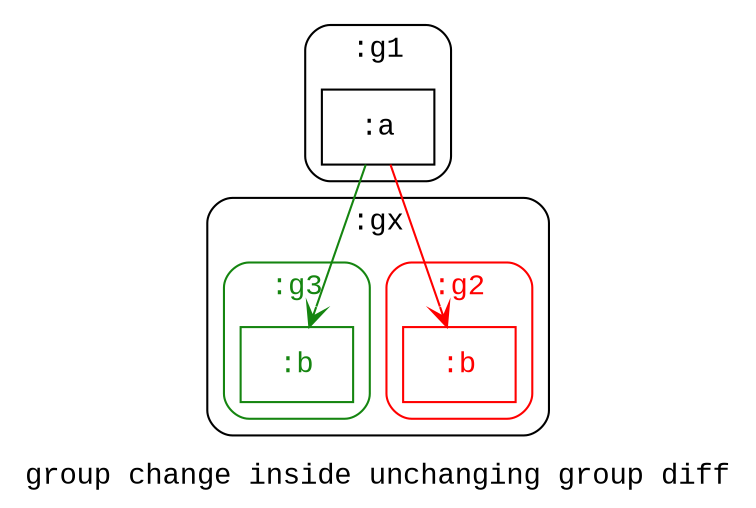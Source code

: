 digraph D {
    tooltip="group change inside unchanging group diff";
    label="group change inside unchanging group diff";
    bgcolor="#ffffff";
    fontcolor="#000000";
    fontname="Courier New";
    
    subgraph cluster_node1 { /* :g1 */
        label=":g1";
        style="rounded";
        fontname="Courier New";
        color="#000000";
        fontcolor="#000000";
        tooltip=":g1";
        
        node2 [color="#000000",fontcolor="#000000",fontname="Courier New",shape="rectangle",tooltip=":g1:a",label=":a"]
    }
    
    subgraph cluster_node3 { /* :gx */
        label=":gx";
        style="rounded";
        fontname="Courier New";
        color="#000000";
        fontcolor="#000000";
        tooltip=":gx";
        
        subgraph cluster_node4 { /* :g2 */
            label=":g2";
            style="rounded";
            fontname="Courier New";
            color="#ff0000";
            fontcolor="#ff0000";
            tooltip=":gx:g2";
            
            node5 [color="#ff0000",fontcolor="#ff0000",fontname="Courier New",shape="rectangle",tooltip=":gx:g2:b",label=":b"]
        }
        subgraph cluster_node6 { /* :g3 */
            label=":g3";
            style="rounded";
            fontname="Courier New";
            color="#158510";
            fontcolor="#158510";
            tooltip=":gx:g3";
            
            node7 [color="#158510",fontcolor="#158510",fontname="Courier New",shape="rectangle",tooltip=":gx:g3:b",label=":b"]
        }
    }
    
    node2 -> node5 [arrowhead="vee",color="#ff0000",tooltip=":g1:a\n   ->\n:gx:g2:b",]
    node2 -> node7 [arrowhead="vee",color="#158510",tooltip=":g1:a\n   ->\n:gx:g3:b",]
}
